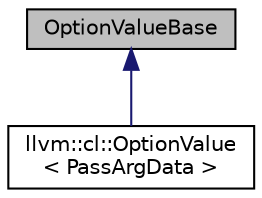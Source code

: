 digraph "OptionValueBase"
{
  bgcolor="transparent";
  edge [fontname="Helvetica",fontsize="10",labelfontname="Helvetica",labelfontsize="10"];
  node [fontname="Helvetica",fontsize="10",shape=record];
  Node0 [label="OptionValueBase",height=0.2,width=0.4,color="black", fillcolor="grey75", style="filled", fontcolor="black"];
  Node0 -> Node1 [dir="back",color="midnightblue",fontsize="10",style="solid",fontname="Helvetica"];
  Node1 [label="llvm::cl::OptionValue\l\< PassArgData \>",height=0.2,width=0.4,color="black",URL="$structllvm_1_1cl_1_1OptionValue_3_01PassArgData_01_4.html",tooltip="Define a valid OptionValue for the command line pass argument. "];
}
